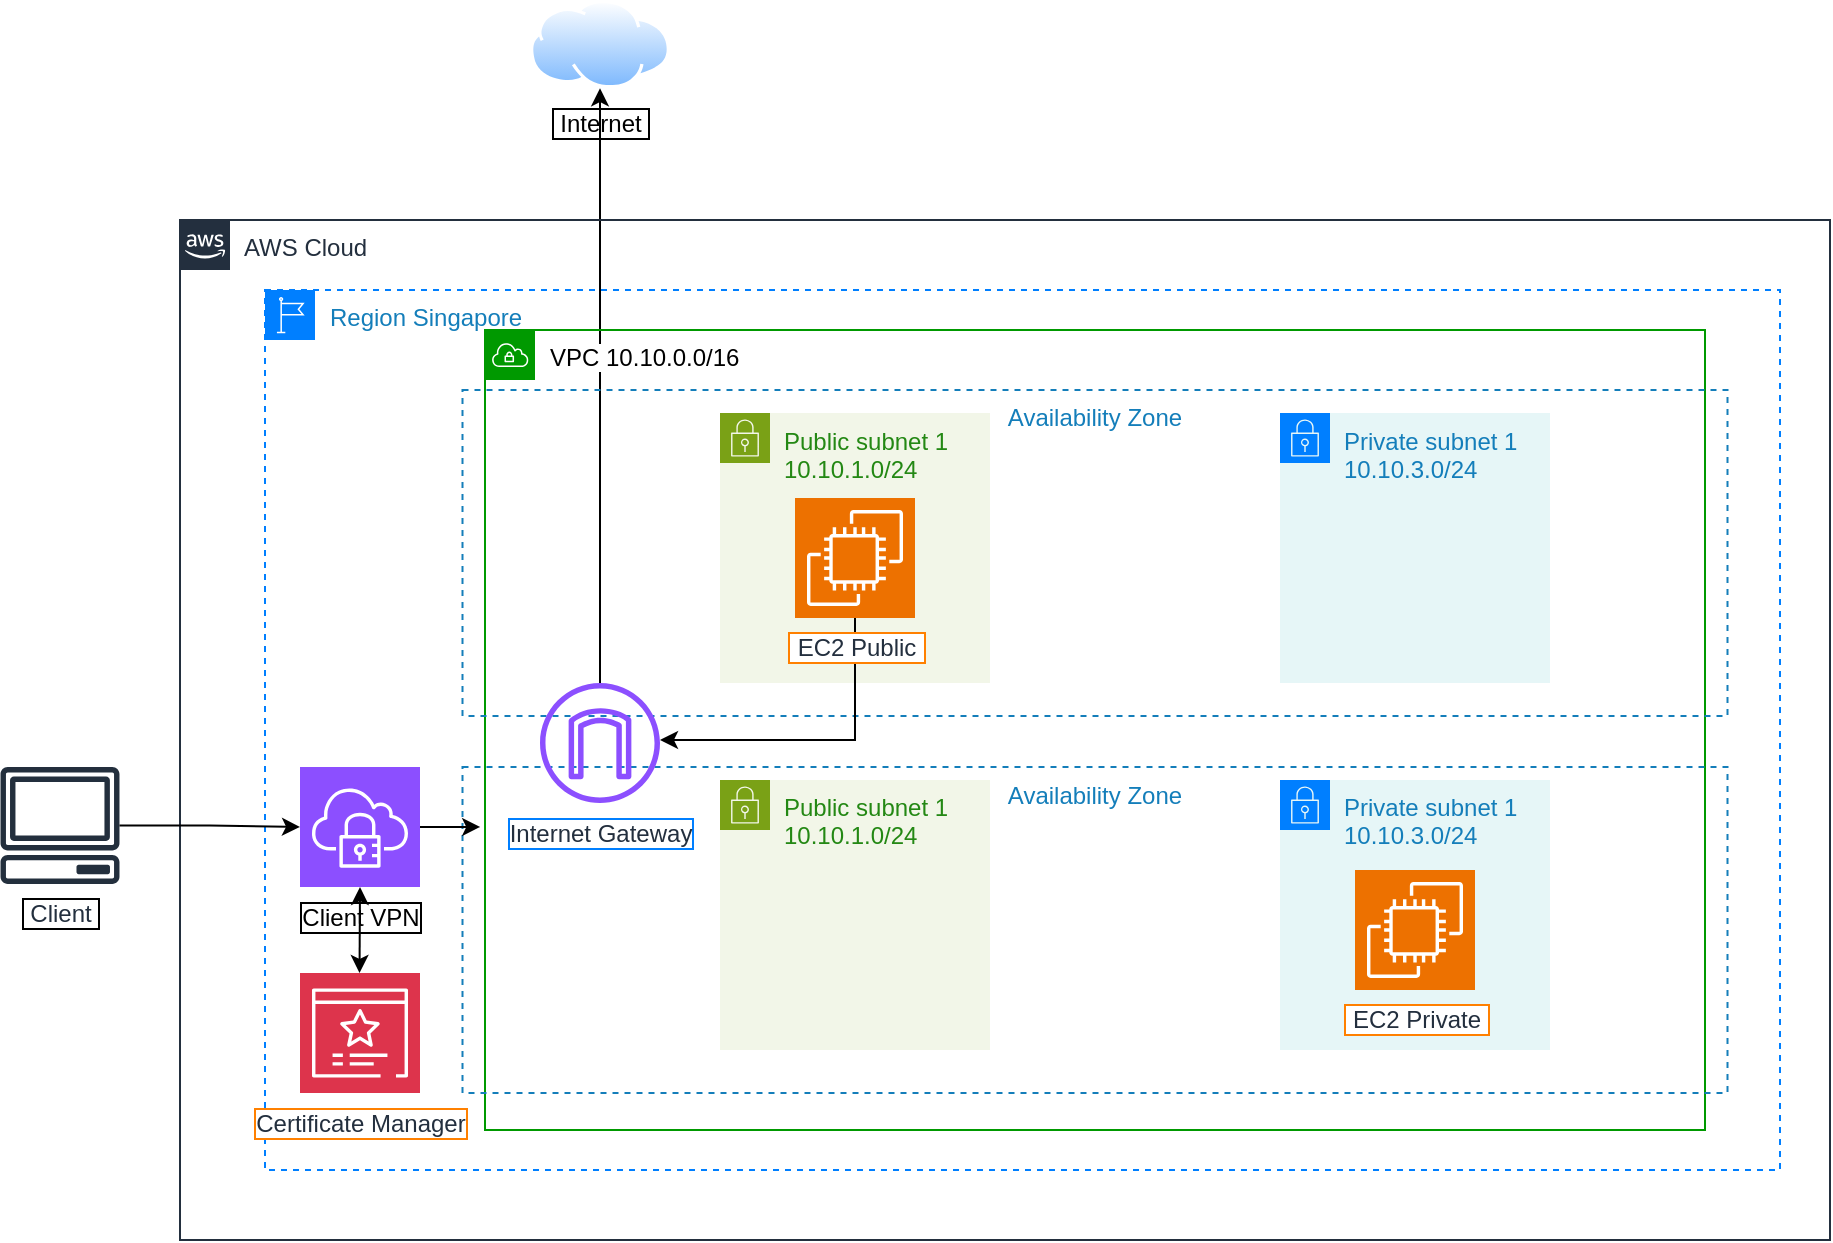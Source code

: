 <mxfile version="23.1.5" type="device">
  <diagram name="Trang-1" id="FCe38diXOvzu6upE-rqK">
    <mxGraphModel dx="1050" dy="621" grid="1" gridSize="10" guides="1" tooltips="1" connect="1" arrows="1" fold="1" page="1" pageScale="1" pageWidth="827" pageHeight="1169" math="0" shadow="0">
      <root>
        <mxCell id="0" />
        <mxCell id="1" parent="0" />
        <mxCell id="q3eveAdh_XP9QXqwKjd4-115" style="edgeStyle=orthogonalEdgeStyle;rounded=0;orthogonalLoop=1;jettySize=auto;html=1;entryX=0.5;entryY=1;entryDx=0;entryDy=0;" parent="1" source="FloxPo64qK9T8YD7EDsa-19" target="q3eveAdh_XP9QXqwKjd4-14" edge="1">
          <mxGeometry relative="1" as="geometry" />
        </mxCell>
        <mxCell id="nnjHsGUo45msYtI8U3mC-4" value="AWS Cloud&lt;div&gt;&lt;br/&gt;&lt;/div&gt;" style="points=[[0,0],[0.25,0],[0.5,0],[0.75,0],[1,0],[1,0.25],[1,0.5],[1,0.75],[1,1],[0.75,1],[0.5,1],[0.25,1],[0,1],[0,0.75],[0,0.5],[0,0.25]];outlineConnect=0;gradientColor=none;html=1;whiteSpace=wrap;fontSize=12;fontStyle=0;container=1;pointerEvents=0;collapsible=0;recursiveResize=0;shape=mxgraph.aws4.group;grIcon=mxgraph.aws4.group_aws_cloud_alt;strokeColor=#232F3E;fillColor=none;verticalAlign=top;align=left;spacingLeft=30;fontColor=#232F3E;dashed=0;" parent="1" vertex="1">
          <mxGeometry x="110" y="590" width="825" height="510" as="geometry" />
        </mxCell>
        <mxCell id="J6I5ncBZ0QF79zNnHjYC-4" value="Region Singapore" style="points=[[0,0],[0.25,0],[0.5,0],[0.75,0],[1,0],[1,0.25],[1,0.5],[1,0.75],[1,1],[0.75,1],[0.5,1],[0.25,1],[0,1],[0,0.75],[0,0.5],[0,0.25]];outlineConnect=0;gradientColor=none;html=1;whiteSpace=wrap;fontSize=12;fontStyle=0;container=1;pointerEvents=0;collapsible=0;recursiveResize=0;shape=mxgraph.aws4.group;grIcon=mxgraph.aws4.group_region;strokeColor=#007FFF;fillColor=none;verticalAlign=top;align=left;spacingLeft=30;fontColor=#147EBA;dashed=1;" parent="nnjHsGUo45msYtI8U3mC-4" vertex="1">
          <mxGeometry x="42.5" y="35" width="757.5" height="440" as="geometry" />
        </mxCell>
        <mxCell id="J6I5ncBZ0QF79zNnHjYC-8" value="&lt;font color=&quot;#000000&quot;&gt;VPC 10.10.0.0/16&lt;/font&gt;" style="sketch=0;outlineConnect=0;gradientColor=none;html=1;whiteSpace=wrap;fontSize=12;fontStyle=0;shape=mxgraph.aws4.group;grIcon=mxgraph.aws4.group_vpc;strokeColor=#009900;fillColor=none;verticalAlign=top;align=left;spacingLeft=30;fontColor=#879196;dashed=0;labelBackgroundColor=default;" parent="J6I5ncBZ0QF79zNnHjYC-4" vertex="1">
          <mxGeometry x="110" y="20" width="610" height="400" as="geometry" />
        </mxCell>
        <mxCell id="J6I5ncBZ0QF79zNnHjYC-9" value="Availability Zone" style="fillColor=none;strokeColor=#147EBA;dashed=1;verticalAlign=top;fontStyle=0;fontColor=#147EBA;whiteSpace=wrap;html=1;labelBackgroundColor=default;labelBorderColor=none;" parent="J6I5ncBZ0QF79zNnHjYC-4" vertex="1">
          <mxGeometry x="98.75" y="50" width="632.5" height="163" as="geometry" />
        </mxCell>
        <mxCell id="q3eveAdh_XP9QXqwKjd4-7" value="Availability Zone" style="fillColor=none;strokeColor=#147EBA;dashed=1;verticalAlign=top;fontStyle=0;fontColor=#147EBA;whiteSpace=wrap;html=1;" parent="J6I5ncBZ0QF79zNnHjYC-4" vertex="1">
          <mxGeometry x="98.75" y="238.5" width="632.5" height="163" as="geometry" />
        </mxCell>
        <mxCell id="FloxPo64qK9T8YD7EDsa-7" value="Public subnet 1&lt;br&gt;10.10.1.0/24" style="points=[[0,0],[0.25,0],[0.5,0],[0.75,0],[1,0],[1,0.25],[1,0.5],[1,0.75],[1,1],[0.75,1],[0.5,1],[0.25,1],[0,1],[0,0.75],[0,0.5],[0,0.25]];outlineConnect=0;gradientColor=none;html=1;whiteSpace=wrap;fontSize=12;fontStyle=0;container=1;pointerEvents=0;collapsible=0;recursiveResize=0;shape=mxgraph.aws4.group;grIcon=mxgraph.aws4.group_security_group;grStroke=0;strokeColor=#7AA116;fillColor=#F2F6E8;verticalAlign=top;align=left;spacingLeft=30;fontColor=#248814;dashed=0;" parent="J6I5ncBZ0QF79zNnHjYC-4" vertex="1">
          <mxGeometry x="227.5" y="61.5" width="135" height="135" as="geometry" />
        </mxCell>
        <mxCell id="J6I5ncBZ0QF79zNnHjYC-11" value="Private subnet 1&lt;br&gt;10.10.3.0/24" style="points=[[0,0],[0.25,0],[0.5,0],[0.75,0],[1,0],[1,0.25],[1,0.5],[1,0.75],[1,1],[0.75,1],[0.5,1],[0.25,1],[0,1],[0,0.75],[0,0.5],[0,0.25]];outlineConnect=0;gradientColor=none;html=1;whiteSpace=wrap;fontSize=12;fontStyle=0;container=1;pointerEvents=0;collapsible=0;recursiveResize=0;shape=mxgraph.aws4.group;grIcon=mxgraph.aws4.group_security_group;grStroke=0;strokeColor=#007FFF;fillColor=#E6F6F7;verticalAlign=top;align=left;spacingLeft=30;fontColor=#147EBA;dashed=0;" parent="J6I5ncBZ0QF79zNnHjYC-4" vertex="1">
          <mxGeometry x="507.5" y="61.5" width="135" height="135" as="geometry" />
        </mxCell>
        <mxCell id="q3eveAdh_XP9QXqwKjd4-2" value="Public subnet 1&lt;br&gt;10.10.1.0/24" style="points=[[0,0],[0.25,0],[0.5,0],[0.75,0],[1,0],[1,0.25],[1,0.5],[1,0.75],[1,1],[0.75,1],[0.5,1],[0.25,1],[0,1],[0,0.75],[0,0.5],[0,0.25]];outlineConnect=0;gradientColor=none;html=1;whiteSpace=wrap;fontSize=12;fontStyle=0;container=1;pointerEvents=0;collapsible=0;recursiveResize=0;shape=mxgraph.aws4.group;grIcon=mxgraph.aws4.group_security_group;grStroke=0;strokeColor=#7AA116;fillColor=#F2F6E8;verticalAlign=top;align=left;spacingLeft=30;fontColor=#248814;dashed=0;" parent="J6I5ncBZ0QF79zNnHjYC-4" vertex="1">
          <mxGeometry x="227.5" y="245" width="135" height="135" as="geometry" />
        </mxCell>
        <mxCell id="q3eveAdh_XP9QXqwKjd4-5" value="Private subnet 1&lt;br&gt;10.10.3.0/24" style="points=[[0,0],[0.25,0],[0.5,0],[0.75,0],[1,0],[1,0.25],[1,0.5],[1,0.75],[1,1],[0.75,1],[0.5,1],[0.25,1],[0,1],[0,0.75],[0,0.5],[0,0.25]];outlineConnect=0;gradientColor=none;html=1;whiteSpace=wrap;fontSize=12;fontStyle=0;container=1;pointerEvents=0;collapsible=0;recursiveResize=0;shape=mxgraph.aws4.group;grIcon=mxgraph.aws4.group_security_group;grStroke=0;strokeColor=#007FFF;fillColor=#E6F6F7;verticalAlign=top;align=left;spacingLeft=30;fontColor=#147EBA;dashed=0;" parent="J6I5ncBZ0QF79zNnHjYC-4" vertex="1">
          <mxGeometry x="507.5" y="245" width="135" height="135" as="geometry" />
        </mxCell>
        <mxCell id="q3eveAdh_XP9QXqwKjd4-6" value="&amp;nbsp;EC2 Private&amp;nbsp;" style="sketch=0;points=[[0,0,0],[0.25,0,0],[0.5,0,0],[0.75,0,0],[1,0,0],[0,1,0],[0.25,1,0],[0.5,1,0],[0.75,1,0],[1,1,0],[0,0.25,0],[0,0.5,0],[0,0.75,0],[1,0.25,0],[1,0.5,0],[1,0.75,0]];outlineConnect=0;fontColor=#232F3E;fillColor=#ED7100;strokeColor=#ffffff;dashed=0;verticalLabelPosition=bottom;verticalAlign=top;align=center;html=1;fontSize=12;fontStyle=0;aspect=fixed;shape=mxgraph.aws4.resourceIcon;resIcon=mxgraph.aws4.ec2;labelBackgroundColor=default;labelBorderColor=#FF8000;" parent="q3eveAdh_XP9QXqwKjd4-5" vertex="1">
          <mxGeometry x="37.5" y="45" width="60" height="60" as="geometry" />
        </mxCell>
        <mxCell id="FloxPo64qK9T8YD7EDsa-19" value="Internet Gateway" style="sketch=0;outlineConnect=0;fontColor=#232F3E;gradientColor=none;fillColor=#8C4FFF;strokeColor=none;dashed=0;verticalLabelPosition=bottom;verticalAlign=top;align=center;html=1;fontSize=12;fontStyle=0;aspect=fixed;pointerEvents=1;shape=mxgraph.aws4.internet_gateway;labelBackgroundColor=default;labelBorderColor=#007FFF;" parent="J6I5ncBZ0QF79zNnHjYC-4" vertex="1">
          <mxGeometry x="137.5" y="196.5" width="60" height="60" as="geometry" />
        </mxCell>
        <mxCell id="q3eveAdh_XP9QXqwKjd4-114" style="edgeStyle=orthogonalEdgeStyle;rounded=0;orthogonalLoop=1;jettySize=auto;html=1;" parent="J6I5ncBZ0QF79zNnHjYC-4" source="J6I5ncBZ0QF79zNnHjYC-16" target="FloxPo64qK9T8YD7EDsa-19" edge="1">
          <mxGeometry relative="1" as="geometry">
            <Array as="points">
              <mxPoint x="295" y="225" />
            </Array>
          </mxGeometry>
        </mxCell>
        <mxCell id="J6I5ncBZ0QF79zNnHjYC-16" value="&amp;nbsp;EC2 Public&amp;nbsp;" style="sketch=0;points=[[0,0,0],[0.25,0,0],[0.5,0,0],[0.75,0,0],[1,0,0],[0,1,0],[0.25,1,0],[0.5,1,0],[0.75,1,0],[1,1,0],[0,0.25,0],[0,0.5,0],[0,0.75,0],[1,0.25,0],[1,0.5,0],[1,0.75,0]];outlineConnect=0;fontColor=#232F3E;fillColor=#ED7100;strokeColor=#ffffff;dashed=0;verticalLabelPosition=bottom;verticalAlign=top;align=center;html=1;fontSize=12;fontStyle=0;aspect=fixed;shape=mxgraph.aws4.resourceIcon;resIcon=mxgraph.aws4.ec2;labelBackgroundColor=default;labelBorderColor=#FF8000;" parent="J6I5ncBZ0QF79zNnHjYC-4" vertex="1">
          <mxGeometry x="265" y="104" width="60" height="60" as="geometry" />
        </mxCell>
        <mxCell id="q3eveAdh_XP9QXqwKjd4-20" style="edgeStyle=orthogonalEdgeStyle;rounded=0;orthogonalLoop=1;jettySize=auto;html=1;strokeColor=none;" parent="J6I5ncBZ0QF79zNnHjYC-4" source="q3eveAdh_XP9QXqwKjd4-9" target="q3eveAdh_XP9QXqwKjd4-18" edge="1">
          <mxGeometry relative="1" as="geometry" />
        </mxCell>
        <mxCell id="q3eveAdh_XP9QXqwKjd4-9" value="Client VPN" style="sketch=0;points=[[0,0,0],[0.25,0,0],[0.5,0,0],[0.75,0,0],[1,0,0],[0,1,0],[0.25,1,0],[0.5,1,0],[0.75,1,0],[1,1,0],[0,0.25,0],[0,0.5,0],[0,0.75,0],[1,0.25,0],[1,0.5,0],[1,0.75,0]];outlineConnect=0;fontColor=default;fillColor=#8C4FFF;strokeColor=#ffffff;dashed=0;verticalLabelPosition=bottom;verticalAlign=top;align=center;html=1;fontSize=12;fontStyle=0;aspect=fixed;shape=mxgraph.aws4.resourceIcon;resIcon=mxgraph.aws4.client_vpn;labelBackgroundColor=default;labelBorderColor=default;" parent="J6I5ncBZ0QF79zNnHjYC-4" vertex="1">
          <mxGeometry x="17.5" y="238.5" width="60" height="60" as="geometry" />
        </mxCell>
        <mxCell id="q3eveAdh_XP9QXqwKjd4-18" value="Certificate Manager" style="sketch=0;points=[[0,0,0],[0.25,0,0],[0.5,0,0],[0.75,0,0],[1,0,0],[0,1,0],[0.25,1,0],[0.5,1,0],[0.75,1,0],[1,1,0],[0,0.25,0],[0,0.5,0],[0,0.75,0],[1,0.25,0],[1,0.5,0],[1,0.75,0]];outlineConnect=0;fontColor=#232F3E;fillColor=#DD344C;strokeColor=#ffffff;dashed=0;verticalLabelPosition=bottom;verticalAlign=top;align=center;html=1;fontSize=12;fontStyle=0;aspect=fixed;shape=mxgraph.aws4.resourceIcon;resIcon=mxgraph.aws4.certificate_manager_3;labelBackgroundColor=default;labelBorderColor=#FF8000;" parent="J6I5ncBZ0QF79zNnHjYC-4" vertex="1">
          <mxGeometry x="17.5" y="341.5" width="60" height="60" as="geometry" />
        </mxCell>
        <mxCell id="Jejf2hO2ux9_tz8qBenA-1" style="edgeStyle=orthogonalEdgeStyle;rounded=0;orthogonalLoop=1;jettySize=auto;html=1;entryX=0.014;entryY=0.184;entryDx=0;entryDy=0;entryPerimeter=0;" edge="1" parent="J6I5ncBZ0QF79zNnHjYC-4" source="q3eveAdh_XP9QXqwKjd4-9" target="q3eveAdh_XP9QXqwKjd4-7">
          <mxGeometry relative="1" as="geometry" />
        </mxCell>
        <mxCell id="Jejf2hO2ux9_tz8qBenA-3" value="" style="endArrow=classic;startArrow=classic;html=1;rounded=0;entryX=0.5;entryY=1;entryDx=0;entryDy=0;entryPerimeter=0;" edge="1" parent="J6I5ncBZ0QF79zNnHjYC-4" target="q3eveAdh_XP9QXqwKjd4-9">
          <mxGeometry width="50" height="50" relative="1" as="geometry">
            <mxPoint x="47.26" y="341.5" as="sourcePoint" />
            <mxPoint x="47.5" y="305" as="targetPoint" />
          </mxGeometry>
        </mxCell>
        <mxCell id="J6I5ncBZ0QF79zNnHjYC-14" style="edgeStyle=orthogonalEdgeStyle;rounded=0;orthogonalLoop=1;jettySize=auto;html=1;curved=0;strokeColor=none;" parent="1" edge="1">
          <mxGeometry relative="1" as="geometry">
            <mxPoint x="48.182" y="970" as="sourcePoint" />
            <mxPoint x="120" y="970.0" as="targetPoint" />
          </mxGeometry>
        </mxCell>
        <mxCell id="q3eveAdh_XP9QXqwKjd4-10" value="&amp;nbsp;Client&amp;nbsp;" style="sketch=0;outlineConnect=0;fontColor=#232F3E;gradientColor=none;fillColor=#232F3D;strokeColor=none;dashed=0;verticalLabelPosition=bottom;verticalAlign=top;align=center;html=1;fontSize=12;fontStyle=0;aspect=fixed;pointerEvents=1;shape=mxgraph.aws4.client;labelBackgroundColor=default;labelBorderColor=#000000;" parent="1" vertex="1">
          <mxGeometry x="20" y="863.5" width="60" height="58.46" as="geometry" />
        </mxCell>
        <mxCell id="q3eveAdh_XP9QXqwKjd4-11" style="edgeStyle=orthogonalEdgeStyle;rounded=0;orthogonalLoop=1;jettySize=auto;html=1;entryX=0;entryY=0.5;entryDx=0;entryDy=0;entryPerimeter=0;" parent="1" source="q3eveAdh_XP9QXqwKjd4-10" target="q3eveAdh_XP9QXqwKjd4-9" edge="1">
          <mxGeometry relative="1" as="geometry" />
        </mxCell>
        <mxCell id="q3eveAdh_XP9QXqwKjd4-14" value="&amp;nbsp;Internet&amp;nbsp;" style="image;aspect=fixed;perimeter=ellipsePerimeter;html=1;align=center;shadow=0;dashed=0;spacingTop=3;image=img/lib/active_directory/internet_cloud.svg;labelBorderColor=default;labelBackgroundColor=none;" parent="1" vertex="1">
          <mxGeometry x="285" y="480" width="70" height="44.1" as="geometry" />
        </mxCell>
      </root>
    </mxGraphModel>
  </diagram>
</mxfile>
